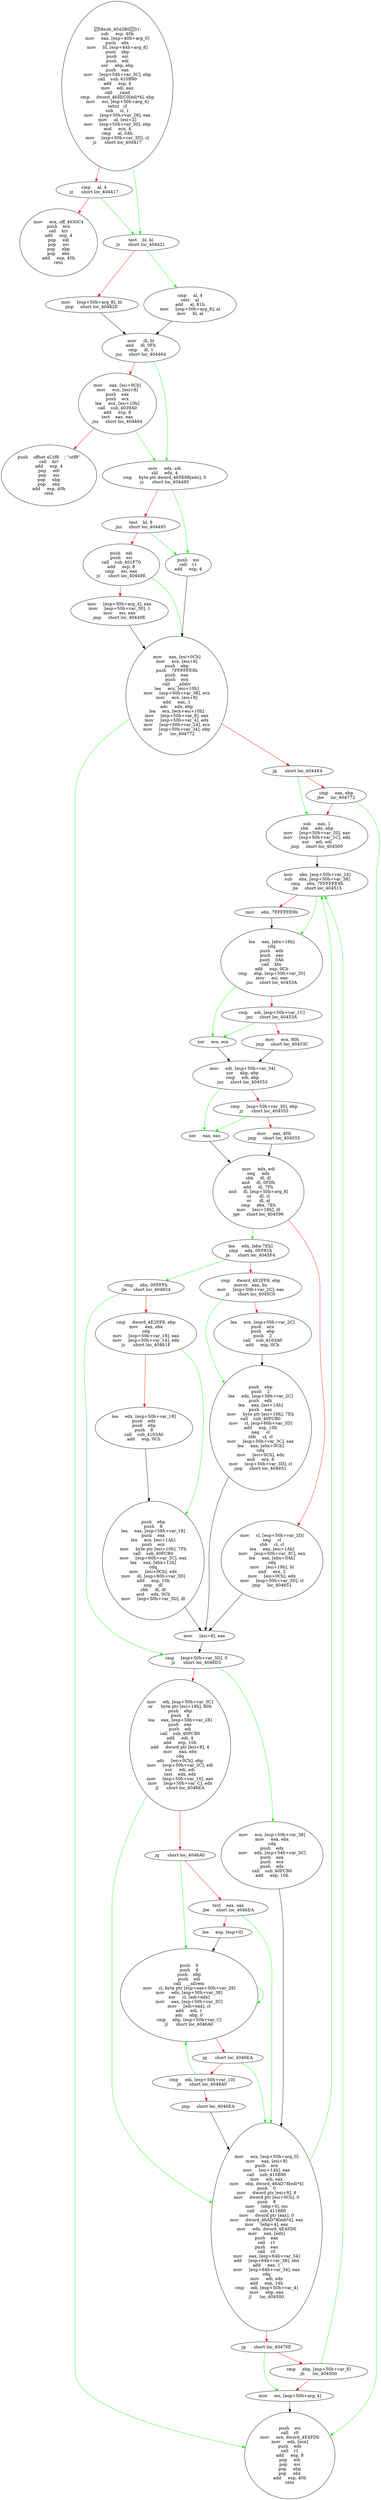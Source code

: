 digraph G{
Node0 [label = "58sub_4043B031:
sub     esp, 40h
mov     eax, [esp+40h+arg_0]
push    ebx
mov     bl, [esp+44h+arg_8]
push    ebp
push    esi
push    edi
xor     ebp, ebp
push    eax
mov     [esp+54h+var_3C], ebp
call    sub_410B90
add     esp, 4
mov     edi, eax
call    _rand
cmp     dword_464EC0[edi*4], ebp
mov     esi, [esp+50h+arg_4]
setnz   cl
sub     cl, 1
mov     [esp+50h+var_28], eax
mov     al, [esi+2]
mov     [esp+50h+var_30], ebp
and     ecx, 4
cmp     al, 0Ah
mov     [esp+50h+var_3D], cl
jz      short loc_404417"]
Node1 [label = "cmp     al, 4
jz      short loc_404417"]
Node2 [label = "mov     ecx, off_4630C4
push    ecx
call    krr
add     esp, 4
pop     edi
pop     esi
pop     ebp
pop     ebx
add     esp, 40h
retn"]
Node3 [label = "test    bl, bl
jz      short loc_404421"]
Node4 [label = "mov     [esp+50h+arg_8], bl
jmp     short loc_40442E"]
Node5 [label = "cmp     al, 4
setz    al
add     al, 81h
mov     [esp+50h+arg_8], al
mov     bl, al"]
Node6 [label = "mov     dl, bl
and     dl, 0Fh
cmp     dl, 1
jnz     short loc_404464"]
Node7 [label = "mov     eax, [esi+0Ch]
mov     ecx, [esi+8]
push    eax
push    ecx
lea     ecx, [esi+10h]
call    sub_4039A0
add     esp, 8
test    eax, eax
jnz     short loc_404464"]
Node8 [label = "push    offset aUtf8    ; \"utf8\"
call    krr
add     esp, 4
pop     edi
pop     esi
pop     ebp
pop     ebx
add     esp, 40h
retn"]
Node9 [label = "mov     edx, edi
shl     edx, 4
cmp     byte ptr dword_465E88[edx], 0
jz      short loc_404495"]
Node10 [label = "test    bl, 8
jnz     short loc_404495"]
Node11 [label = "push    edi
push    esi
call    sub_401F70
add     esp, 8
cmp     esi, eax
jz      short loc_40449E"]
Node12 [label = "mov     [esp+50h+arg_4], eax
mov     [esp+50h+var_30], 1
mov     esi, eax
jmp     short loc_40449E"]
Node13 [label = "push    esi
call    r1
add     esp, 4"]
Node14 [label = "mov     eax, [esi+0Ch]
mov     ecx, [esi+8]
push    ebp
push    7FFFFFE9h
push    eax
push    ecx
call    __alldiv
lea     ecx, [esi+10h]
mov     [esp+50h+var_38], ecx
mov     ecx, [esi+8]
add     eax, 1
adc     edx, ebp
lea     ecx, [ecx+esi+10h]
mov     [esp+50h+var_8], eax
mov     [esp+50h+var_4], edx
mov     [esp+50h+var_24], ecx
mov     [esp+50h+var_34], ebp
js      loc_404772"]
Node15 [label = "jg      short loc_4044E4"]
Node16 [label = "cmp     eax, ebp
jbe     loc_404772"]
Node17 [label = "sub     eax, 1
sbb     edx, ebp
mov     [esp+50h+var_20], eax
mov     [esp+50h+var_1C], edx
xor     edi, edi
jmp     short loc_404500"]
Node18 [label = "mov     ebx, [esp+50h+var_24]
sub     ebx, [esp+50h+var_38]
cmp     ebx, 7FFFFFE9h
jle     short loc_404515"]
Node19 [label = "mov     ebx, 7FFFFFE9h"]
Node20 [label = "lea     eax, [ebx+16h]
cdq
push    edx
push    eax
push    0Ah
call    ktn
add     esp, 0Ch
cmp     ebp, [esp+50h+var_20]
mov     esi, eax
jnz     short loc_40453A"]
Node21 [label = "cmp     edi, [esp+50h+var_1C]
jnz     short loc_40453A"]
Node22 [label = "mov     ecx, 80h
jmp     short loc_40453C"]
Node23 [label = "xor     ecx, ecx"]
Node24 [label = "mov     edi, [esp+50h+var_34]
xor     ebp, ebp
cmp     edi, ebp
jnz     short loc_404553"]
Node25 [label = "cmp     [esp+50h+var_30], ebp
jz      short loc_404553"]
Node26 [label = "mov     eax, 40h
jmp     short loc_404555"]
Node27 [label = "xor     eax, eax"]
Node28 [label = "mov     edx, edi
neg     edx
sbb     dl, dl
and     dl, 0FDh
add     dl, 7Fh
and     dl, [esp+50h+arg_8]
or      dl, cl
or      dl, al
cmp     ebx, 7Eh
mov     [esi+18h], dl
jge     short loc_404596"]
Node29 [label = "mov     cl, [esp+50h+var_3D]
neg     cl
sbb     cl, cl
lea     eax, [esi+1Ah]
mov     [esp+50h+var_3C], eax
lea     eax, [ebx+0Ah]
cdq
mov     [esi+19h], bl
and     ecx, 2
mov     [esi+0Ch], edx
mov     [esp+50h+var_3D], cl
jmp     loc_404651"]
Node30 [label = "lea     edx, [ebx-7Eh]
cmp     edx, 0FF81h
ja      short loc_4045F4"]
Node31 [label = "cmp     dword_4E2FF8, ebp
movzx   eax, bx
mov     [esp+50h+var_2C], eax
jz      short loc_4045C0"]
Node32 [label = "lea     ecx, [esp+50h+var_2C]
push    ecx
push    ebp
push    2
call    sub_4103A0
add     esp, 0Ch"]
Node33 [label = "push    ebp
push    2
lea     edx, [esp+58h+var_2C]
push    edx
lea     eax, [esi+1Ah]
push    eax
mov     byte ptr [esi+19h], 7Eh
call    sub_40FCB0
mov     cl, [esp+60h+var_3D]
add     esp, 10h
neg     cl
sbb     cl, cl
mov     [esp+50h+var_3C], eax
lea     eax, [ebx+0Ch]
cdq
mov     [esi+0Ch], edx
and     ecx, 6
mov     [esp+50h+var_3D], cl
jmp     short loc_404651"]
Node34 [label = "cmp     ebx, 0FFFFh
jle     short loc_404654"]
Node35 [label = "cmp     dword_4E2FF8, ebp
mov     eax, ebx
cdq
mov     [esp+50h+var_18], eax
mov     [esp+50h+var_14], edx
jz      short loc_40461F"]
Node36 [label = "lea     edx, [esp+50h+var_18]
push    edx
push    ebp
push    8
call    sub_4103A0
add     esp, 0Ch"]
Node37 [label = "push    ebp
push    8
lea     eax, [esp+58h+var_18]
push    eax
lea     ecx, [esi+1Ah]
push    ecx
mov     byte ptr [esi+19h], 7Fh
call    sub_40FCB0
mov     [esp+60h+var_3C], eax
lea     eax, [ebx+12h]
cdq
mov     [esi+0Ch], edx
mov     dl, [esp+60h+var_3D]
add     esp, 10h
neg     dl
sbb     dl, dl
and     edx, 0Ch
mov     [esp+50h+var_3D], dl"]
Node38 [label = "mov     [esi+8], eax"]
Node39 [label = "cmp     [esp+50h+var_3D], 0
jz      short loc_4046D3"]
Node40 [label = "mov     edi, [esp+50h+var_3C]
or      byte ptr [esi+19h], 80h
push    ebp
push    4
lea     eax, [esp+58h+var_28]
push    eax
push    edi
call    sub_40FCB0
add     edi, 4
add     esp, 10h
add     dword ptr [esi+8], 4
mov     eax, ebx
cdq
adc     [esi+0Ch], ebp
mov     [esp+50h+var_3C], edi
xor     edi, edi
test    edx, edx
mov     [esp+50h+var_10], eax
mov     [esp+50h+var_C], edx
jl      short loc_4046EA"]
Node41 [label = "jg      short loc_4046A0"]
Node42 [label = "test    eax, eax
jbe     short loc_4046EA"]
Node43 [label = "lea     esp, [esp+0]"]
Node44 [label = "push    0
push    4
push    ebp
push    edi
call    __allrem
mov     cl, byte ptr [esp+eax+50h+var_28]
mov     edx, [esp+50h+var_38]
xor     cl, [edi+edx]
mov     eax, [esp+50h+var_3C]
mov     [edi+eax], cl
add     edi, 1
adc     ebp, 0
cmp     ebp, [esp+50h+var_C]
jl      short loc_4046A0"]
Node45 [label = "jg      short loc_4046EA"]
Node46 [label = "cmp     edi, [esp+50h+var_10]
jb      short loc_4046A0"]
Node47 [label = "jmp     short loc_4046EA"]
Node48 [label = "mov     ecx, [esp+50h+var_38]
mov     eax, ebx
cdq
push    edx
mov     edx, [esp+54h+var_3C]
push    eax
push    ecx
push    edx
call    sub_40FCB0
add     esp, 10h"]
Node49 [label = "mov     ecx, [esp+50h+arg_0]
mov     eax, [esi+8]
push    ecx
mov     [esi+14h], eax
call    sub_410B90
mov     edi, eax
mov     ebp, dword_46AD78[edi*4]
push    0
mov     dword ptr [esi+8], 8
mov     dword ptr [esi+0Ch], 0
push    8
mov     [ebp+0], esi
call    sub_411680
mov     dword ptr [eax], 0
mov     dword_46AD78[edi*4], eax
mov     [ebp+4], eax
mov     edx, dword_4E4FD0
mov     eax, [edx]
push    eax
call    r1
push    eax
call    r0
mov     eax, [esp+64h+var_34]
add     [esp+64h+var_38], ebx
add     eax, 1
mov     [esp+64h+var_34], eax
cdq
mov     edi, edx
add     esp, 14h
cmp     edi, [esp+50h+var_4]
mov     ebp, eax
jl      loc_404500"]
Node50 [label = "jg      short loc_40476E"]
Node51 [label = "cmp     ebp, [esp+50h+var_8]
jb      loc_404500"]
Node52 [label = "mov     esi, [esp+50h+arg_4]"]
Node53 [label = "push    esi
call    r0
mov     ecx, dword_4E4FD0
mov     edx, [ecx]
push    edx
call    r1
add     esp, 8
pop     edi
pop     esi
pop     ebp
pop     ebx
add     esp, 40h
retn"]
Node0 -> Node1 [color = "red"]
Node0 -> Node3 [color = "green"]
Node1 -> Node2 [color = "red"]
Node1 -> Node3 [color = "green"]
Node3 -> Node4 [color = "red"]
Node3 -> Node5 [color = "green"]
Node4 -> Node6 [color = "black"]
Node5 -> Node6 [color = "black"]
Node6 -> Node7 [color = "red"]
Node6 -> Node9 [color = "green"]
Node7 -> Node8 [color = "red"]
Node7 -> Node9 [color = "green"]
Node9 -> Node10 [color = "red"]
Node9 -> Node13 [color = "green"]
Node10 -> Node11 [color = "red"]
Node10 -> Node13 [color = "green"]
Node11 -> Node12 [color = "red"]
Node11 -> Node14 [color = "green"]
Node12 -> Node14 [color = "black"]
Node13 -> Node14 [color = "black"]
Node14 -> Node15 [color = "red"]
Node14 -> Node53 [color = "green"]
Node15 -> Node16 [color = "red"]
Node15 -> Node17 [color = "green"]
Node16 -> Node17 [color = "red"]
Node16 -> Node53 [color = "green"]
Node17 -> Node18 [color = "black"]
Node18 -> Node19 [color = "red"]
Node18 -> Node20 [color = "green"]
Node19 -> Node20 [color = "black"]
Node20 -> Node21 [color = "red"]
Node20 -> Node23 [color = "green"]
Node21 -> Node22 [color = "red"]
Node21 -> Node23 [color = "green"]
Node22 -> Node24 [color = "black"]
Node23 -> Node24 [color = "black"]
Node24 -> Node25 [color = "red"]
Node24 -> Node27 [color = "green"]
Node25 -> Node26 [color = "red"]
Node25 -> Node27 [color = "green"]
Node26 -> Node28 [color = "black"]
Node27 -> Node28 [color = "black"]
Node28 -> Node29 [color = "red"]
Node28 -> Node30 [color = "green"]
Node29 -> Node38 [color = "black"]
Node30 -> Node31 [color = "red"]
Node30 -> Node34 [color = "green"]
Node31 -> Node32 [color = "red"]
Node31 -> Node33 [color = "green"]
Node32 -> Node33 [color = "black"]
Node33 -> Node38 [color = "black"]
Node34 -> Node35 [color = "red"]
Node34 -> Node39 [color = "green"]
Node35 -> Node36 [color = "red"]
Node35 -> Node37 [color = "green"]
Node36 -> Node37 [color = "black"]
Node37 -> Node38 [color = "black"]
Node38 -> Node39 [color = "black"]
Node39 -> Node40 [color = "red"]
Node39 -> Node48 [color = "green"]
Node40 -> Node41 [color = "red"]
Node40 -> Node49 [color = "green"]
Node41 -> Node42 [color = "red"]
Node41 -> Node44 [color = "green"]
Node42 -> Node43 [color = "red"]
Node42 -> Node49 [color = "green"]
Node43 -> Node44 [color = "black"]
Node44 -> Node45 [color = "red"]
Node44 -> Node44 [color = "green"]
Node45 -> Node46 [color = "red"]
Node45 -> Node49 [color = "green"]
Node46 -> Node44 [color = "green"]
Node46 -> Node47 [color = "red"]
Node47 -> Node49 [color = "black"]
Node48 -> Node49 [color = "black"]
Node49 -> Node18 [color = "green"]
Node49 -> Node50 [color = "red"]
Node50 -> Node51 [color = "red"]
Node50 -> Node52 [color = "green"]
Node51 -> Node18 [color = "green"]
Node51 -> Node52 [color = "red"]
Node52 -> Node53 [color = "black"]
}